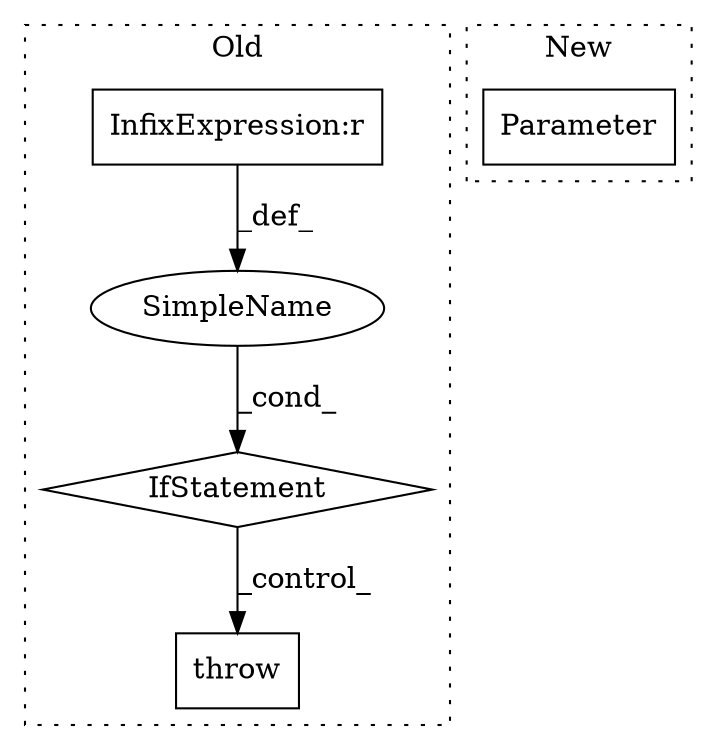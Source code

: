 digraph G {
subgraph cluster0 {
1 [label="throw" a="53" s="13928" l="6" shape="box"];
3 [label="IfStatement" a="25" s="13766,13786" l="4,2" shape="diamond"];
4 [label="SimpleName" a="42" s="" l="" shape="ellipse"];
5 [label="InfixExpression:r" a="27" s="13781" l="4" shape="box"];
label = "Old";
style="dotted";
}
subgraph cluster1 {
2 [label="Parameter" a="32" s="10561,10624" l="10,1" shape="box"];
label = "New";
style="dotted";
}
3 -> 1 [label="_control_"];
4 -> 3 [label="_cond_"];
5 -> 4 [label="_def_"];
}
